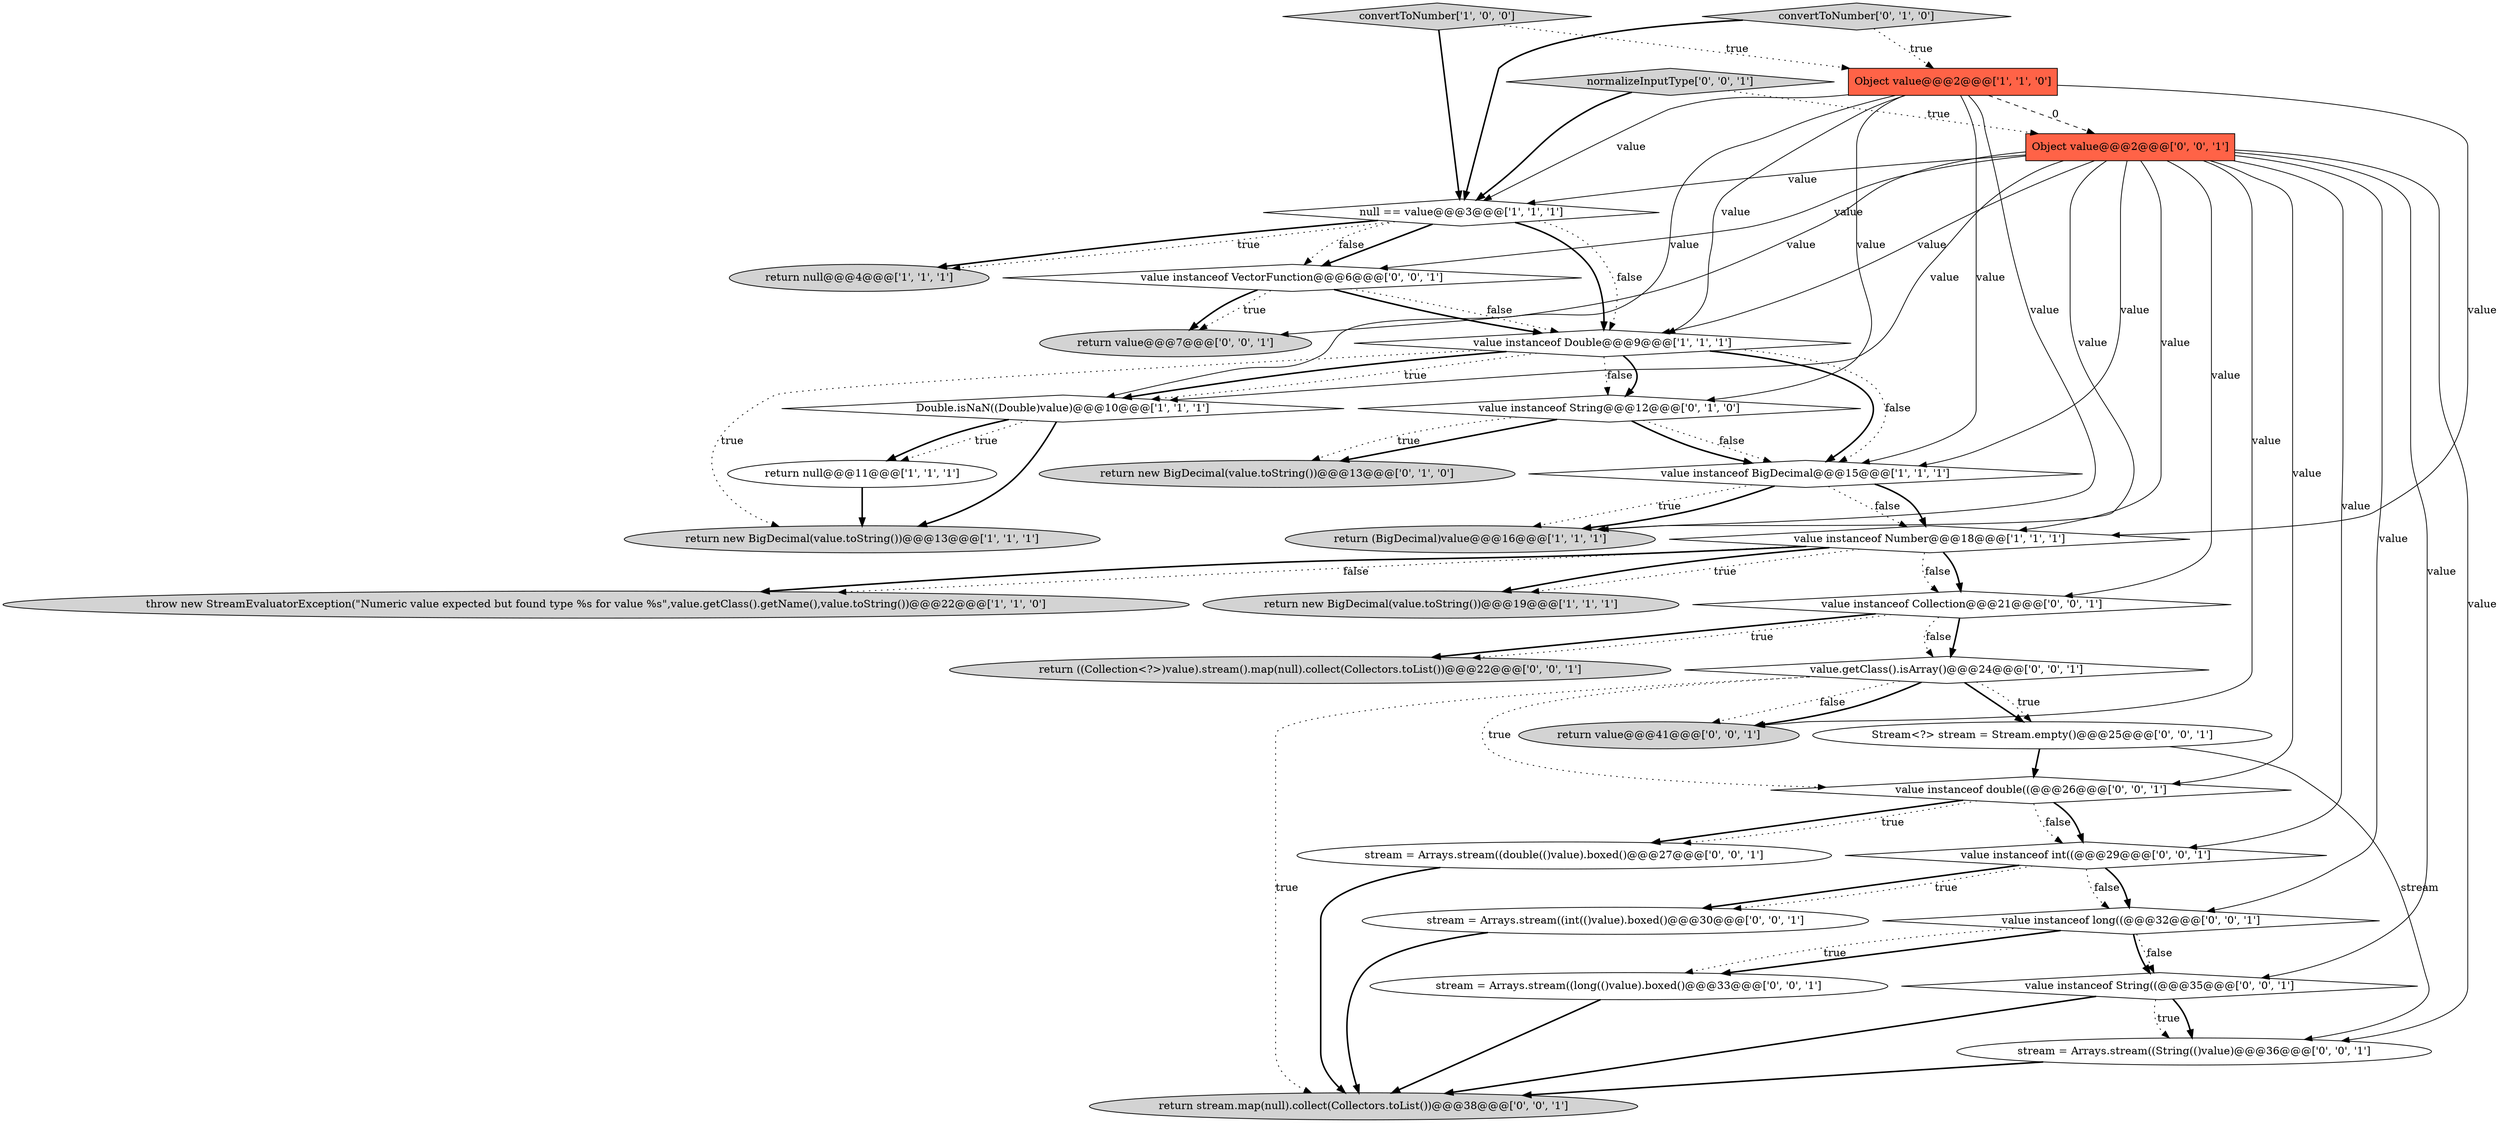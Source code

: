 digraph {
28 [style = filled, label = "value instanceof int((@@@29@@@['0', '0', '1']", fillcolor = white, shape = diamond image = "AAA0AAABBB3BBB"];
5 [style = filled, label = "throw new StreamEvaluatorException(\"Numeric value expected but found type %s for value %s\",value.getClass().getName(),value.toString())@@@22@@@['1', '1', '0']", fillcolor = lightgray, shape = ellipse image = "AAA0AAABBB1BBB"];
22 [style = filled, label = "return stream.map(null).collect(Collectors.toList())@@@38@@@['0', '0', '1']", fillcolor = lightgray, shape = ellipse image = "AAA0AAABBB3BBB"];
30 [style = filled, label = "stream = Arrays.stream((String(()value)@@@36@@@['0', '0', '1']", fillcolor = white, shape = ellipse image = "AAA0AAABBB3BBB"];
11 [style = filled, label = "return new BigDecimal(value.toString())@@@19@@@['1', '1', '1']", fillcolor = lightgray, shape = ellipse image = "AAA0AAABBB1BBB"];
2 [style = filled, label = "value instanceof Number@@@18@@@['1', '1', '1']", fillcolor = white, shape = diamond image = "AAA0AAABBB1BBB"];
21 [style = filled, label = "stream = Arrays.stream((int(()value).boxed()@@@30@@@['0', '0', '1']", fillcolor = white, shape = ellipse image = "AAA0AAABBB3BBB"];
25 [style = filled, label = "value instanceof long((@@@32@@@['0', '0', '1']", fillcolor = white, shape = diamond image = "AAA0AAABBB3BBB"];
26 [style = filled, label = "return value@@@41@@@['0', '0', '1']", fillcolor = lightgray, shape = ellipse image = "AAA0AAABBB3BBB"];
3 [style = filled, label = "return null@@@4@@@['1', '1', '1']", fillcolor = lightgray, shape = ellipse image = "AAA0AAABBB1BBB"];
17 [style = filled, label = "stream = Arrays.stream((long(()value).boxed()@@@33@@@['0', '0', '1']", fillcolor = white, shape = ellipse image = "AAA0AAABBB3BBB"];
0 [style = filled, label = "Double.isNaN((Double)value)@@@10@@@['1', '1', '1']", fillcolor = white, shape = diamond image = "AAA0AAABBB1BBB"];
4 [style = filled, label = "value instanceof Double@@@9@@@['1', '1', '1']", fillcolor = white, shape = diamond image = "AAA0AAABBB1BBB"];
33 [style = filled, label = "value instanceof VectorFunction@@@6@@@['0', '0', '1']", fillcolor = white, shape = diamond image = "AAA0AAABBB3BBB"];
8 [style = filled, label = "value instanceof BigDecimal@@@15@@@['1', '1', '1']", fillcolor = white, shape = diamond image = "AAA0AAABBB1BBB"];
31 [style = filled, label = "Object value@@@2@@@['0', '0', '1']", fillcolor = tomato, shape = box image = "AAA0AAABBB3BBB"];
9 [style = filled, label = "convertToNumber['1', '0', '0']", fillcolor = lightgray, shape = diamond image = "AAA0AAABBB1BBB"];
10 [style = filled, label = "return null@@@11@@@['1', '1', '1']", fillcolor = white, shape = ellipse image = "AAA0AAABBB1BBB"];
32 [style = filled, label = "value.getClass().isArray()@@@24@@@['0', '0', '1']", fillcolor = white, shape = diamond image = "AAA0AAABBB3BBB"];
19 [style = filled, label = "return ((Collection<?>)value).stream().map(null).collect(Collectors.toList())@@@22@@@['0', '0', '1']", fillcolor = lightgray, shape = ellipse image = "AAA0AAABBB3BBB"];
12 [style = filled, label = "null == value@@@3@@@['1', '1', '1']", fillcolor = white, shape = diamond image = "AAA0AAABBB1BBB"];
20 [style = filled, label = "normalizeInputType['0', '0', '1']", fillcolor = lightgray, shape = diamond image = "AAA0AAABBB3BBB"];
7 [style = filled, label = "Object value@@@2@@@['1', '1', '0']", fillcolor = tomato, shape = box image = "AAA0AAABBB1BBB"];
14 [style = filled, label = "return new BigDecimal(value.toString())@@@13@@@['0', '1', '0']", fillcolor = lightgray, shape = ellipse image = "AAA1AAABBB2BBB"];
6 [style = filled, label = "return (BigDecimal)value@@@16@@@['1', '1', '1']", fillcolor = lightgray, shape = ellipse image = "AAA0AAABBB1BBB"];
23 [style = filled, label = "value instanceof String((@@@35@@@['0', '0', '1']", fillcolor = white, shape = diamond image = "AAA0AAABBB3BBB"];
15 [style = filled, label = "value instanceof String@@@12@@@['0', '1', '0']", fillcolor = white, shape = diamond image = "AAA1AAABBB2BBB"];
29 [style = filled, label = "value instanceof Collection@@@21@@@['0', '0', '1']", fillcolor = white, shape = diamond image = "AAA0AAABBB3BBB"];
27 [style = filled, label = "stream = Arrays.stream((double(()value).boxed()@@@27@@@['0', '0', '1']", fillcolor = white, shape = ellipse image = "AAA0AAABBB3BBB"];
16 [style = filled, label = "Stream<?> stream = Stream.empty()@@@25@@@['0', '0', '1']", fillcolor = white, shape = ellipse image = "AAA0AAABBB3BBB"];
24 [style = filled, label = "value instanceof double((@@@26@@@['0', '0', '1']", fillcolor = white, shape = diamond image = "AAA0AAABBB3BBB"];
18 [style = filled, label = "return value@@@7@@@['0', '0', '1']", fillcolor = lightgray, shape = ellipse image = "AAA0AAABBB3BBB"];
1 [style = filled, label = "return new BigDecimal(value.toString())@@@13@@@['1', '1', '1']", fillcolor = lightgray, shape = ellipse image = "AAA0AAABBB1BBB"];
13 [style = filled, label = "convertToNumber['0', '1', '0']", fillcolor = lightgray, shape = diamond image = "AAA0AAABBB2BBB"];
0->10 [style = dotted, label="true"];
28->21 [style = bold, label=""];
23->30 [style = bold, label=""];
23->22 [style = bold, label=""];
12->33 [style = bold, label=""];
29->19 [style = bold, label=""];
33->4 [style = bold, label=""];
31->24 [style = solid, label="value"];
21->22 [style = bold, label=""];
20->31 [style = dotted, label="true"];
24->28 [style = dotted, label="false"];
15->8 [style = dotted, label="false"];
4->8 [style = bold, label=""];
25->17 [style = bold, label=""];
4->0 [style = dotted, label="true"];
31->4 [style = solid, label="value"];
25->17 [style = dotted, label="true"];
13->12 [style = bold, label=""];
33->18 [style = dotted, label="true"];
2->29 [style = bold, label=""];
29->32 [style = bold, label=""];
32->26 [style = dotted, label="false"];
12->33 [style = dotted, label="false"];
29->19 [style = dotted, label="true"];
2->5 [style = dotted, label="false"];
32->22 [style = dotted, label="true"];
17->22 [style = bold, label=""];
24->27 [style = bold, label=""];
16->30 [style = solid, label="stream"];
15->8 [style = bold, label=""];
31->12 [style = solid, label="value"];
9->12 [style = bold, label=""];
29->32 [style = dotted, label="false"];
31->0 [style = solid, label="value"];
7->4 [style = solid, label="value"];
31->30 [style = solid, label="value"];
31->23 [style = solid, label="value"];
31->6 [style = solid, label="value"];
7->0 [style = solid, label="value"];
31->29 [style = solid, label="value"];
32->24 [style = dotted, label="true"];
8->2 [style = bold, label=""];
4->8 [style = dotted, label="false"];
31->2 [style = solid, label="value"];
28->21 [style = dotted, label="true"];
20->12 [style = bold, label=""];
7->8 [style = solid, label="value"];
31->8 [style = solid, label="value"];
31->18 [style = solid, label="value"];
7->31 [style = dashed, label="0"];
12->4 [style = bold, label=""];
8->6 [style = dotted, label="true"];
8->6 [style = bold, label=""];
4->1 [style = dotted, label="true"];
7->12 [style = solid, label="value"];
25->23 [style = dotted, label="false"];
33->18 [style = bold, label=""];
32->26 [style = bold, label=""];
12->4 [style = dotted, label="false"];
10->1 [style = bold, label=""];
15->14 [style = bold, label=""];
12->3 [style = bold, label=""];
32->16 [style = bold, label=""];
2->29 [style = dotted, label="false"];
15->14 [style = dotted, label="true"];
23->30 [style = dotted, label="true"];
25->23 [style = bold, label=""];
2->11 [style = dotted, label="true"];
16->24 [style = bold, label=""];
2->11 [style = bold, label=""];
2->5 [style = bold, label=""];
7->15 [style = solid, label="value"];
31->25 [style = solid, label="value"];
9->7 [style = dotted, label="true"];
7->2 [style = solid, label="value"];
31->26 [style = solid, label="value"];
30->22 [style = bold, label=""];
28->25 [style = dotted, label="false"];
32->16 [style = dotted, label="true"];
0->1 [style = bold, label=""];
27->22 [style = bold, label=""];
8->2 [style = dotted, label="false"];
0->10 [style = bold, label=""];
31->28 [style = solid, label="value"];
33->4 [style = dotted, label="false"];
24->27 [style = dotted, label="true"];
31->33 [style = solid, label="value"];
24->28 [style = bold, label=""];
4->15 [style = bold, label=""];
7->6 [style = solid, label="value"];
13->7 [style = dotted, label="true"];
28->25 [style = bold, label=""];
4->0 [style = bold, label=""];
12->3 [style = dotted, label="true"];
4->15 [style = dotted, label="false"];
}

